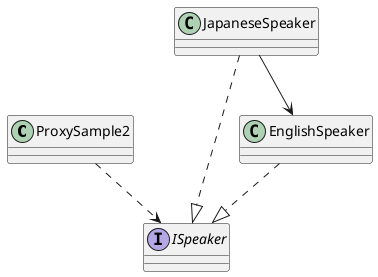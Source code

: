 @startuml
ProxySample2 ..> ISpeaker
EnglishSpeaker ..|> ISpeaker
JapaneseSpeaker ..|> ISpeaker
JapaneseSpeaker --> EnglishSpeaker

class ProxySample2
interface ISpeaker
class EnglishSpeaker
class JapaneseSpeaker

@enduml